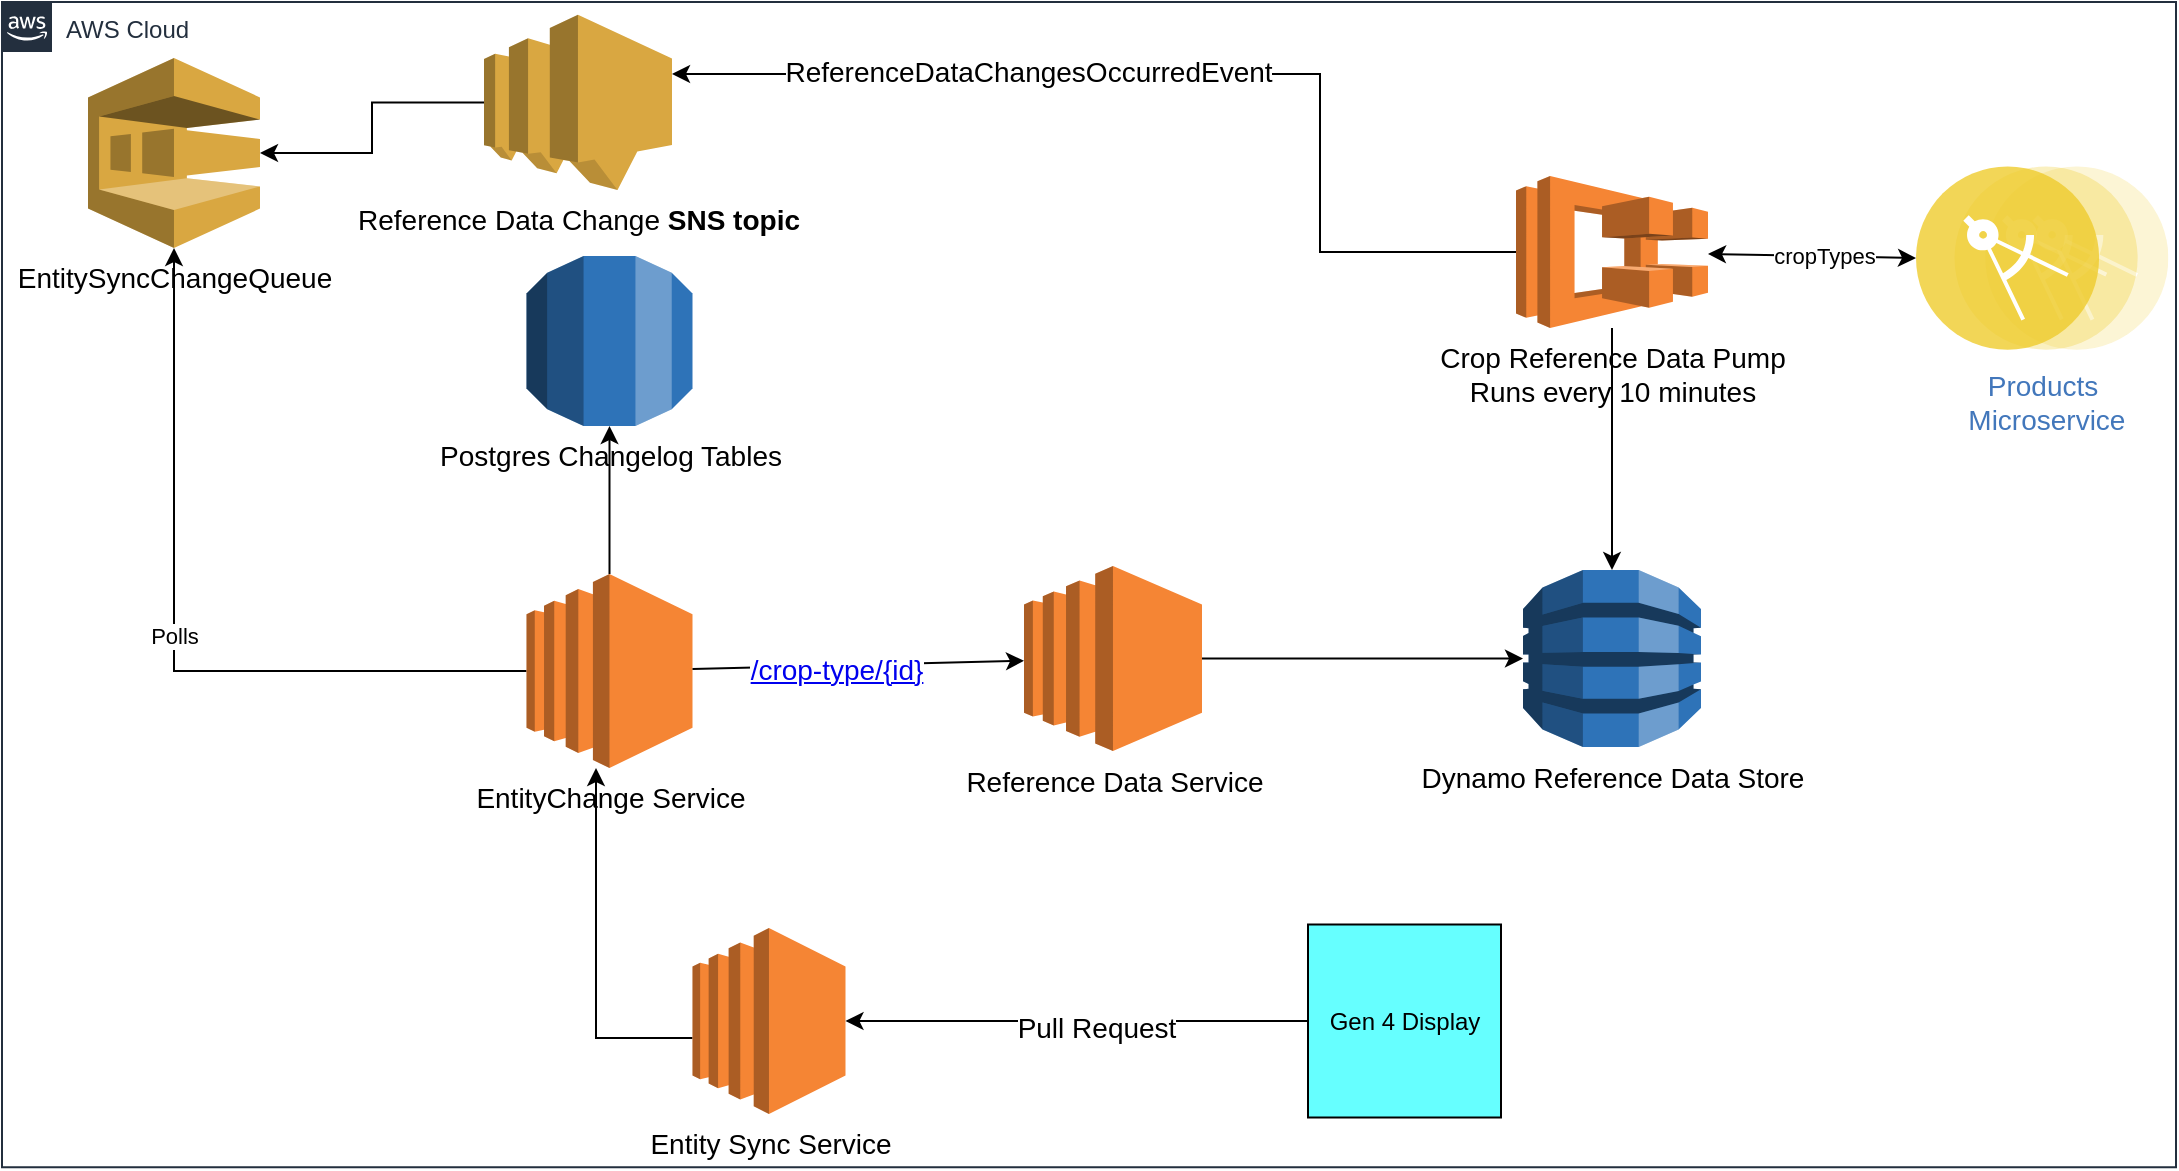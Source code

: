 <mxfile version="13.7.8" type="github"><diagram id="Ht1M8jgEwFfnCIfOTk4-" name="Page-1"><mxGraphModel dx="1278" dy="582" grid="0" gridSize="10" guides="1" tooltips="1" connect="1" arrows="1" fold="1" page="1" pageScale="1" pageWidth="1169" pageHeight="827" math="0" shadow="0"><root><mxCell id="0"/><mxCell id="1" parent="0"/><object label="AWS Cloud" id="UEzPUAAOIrF-is8g5C7q-74"><mxCell style="points=[[0,0],[0.25,0],[0.5,0],[0.75,0],[1,0],[1,0.25],[1,0.5],[1,0.75],[1,1],[0.75,1],[0.5,1],[0.25,1],[0,1],[0,0.75],[0,0.5],[0,0.25]];outlineConnect=0;gradientColor=none;html=1;whiteSpace=wrap;fontSize=12;fontStyle=0;shape=mxgraph.aws4.group;grIcon=mxgraph.aws4.group_aws_cloud_alt;strokeColor=#232F3E;fillColor=none;verticalAlign=top;align=left;spacingLeft=30;fontColor=#232F3E;dashed=0;labelBackgroundColor=#ffffff;" parent="1" vertex="1"><mxGeometry x="51" y="14.0" width="1087" height="582.6" as="geometry"/></mxCell></object><mxCell id="VD8OPk2sMs3IojIfka86-2" style="edgeStyle=orthogonalEdgeStyle;rounded=0;orthogonalLoop=1;jettySize=auto;html=1;" edge="1" parent="1" source="5m7pP_irioob-lsdHxWA-1" target="5m7pP_irioob-lsdHxWA-24"><mxGeometry relative="1" as="geometry"/></mxCell><mxCell id="5m7pP_irioob-lsdHxWA-1" value="&lt;font style=&quot;font-size: 14px&quot;&gt;Crop Reference Data Pump&lt;br&gt;Runs every 10 minutes&lt;/font&gt;" style="outlineConnect=0;dashed=0;verticalLabelPosition=bottom;verticalAlign=top;align=center;html=1;shape=mxgraph.aws3.ecs;fillColor=#F58534;gradientColor=none;" parent="1" vertex="1"><mxGeometry x="808" y="101" width="96" height="76" as="geometry"/></mxCell><object label="&lt;font style=&quot;font-size: 14px&quot;&gt;EntitySyncChangeQueue &lt;/font&gt;" wewqeqwerqwerqwe="wewe" id="5m7pP_irioob-lsdHxWA-2"><mxCell style="outlineConnect=0;dashed=0;verticalLabelPosition=bottom;verticalAlign=top;align=center;html=1;shape=mxgraph.aws3.sqs;fillColor=#D9A741;gradientColor=none;" parent="1" vertex="1"><mxGeometry x="94" y="42" width="86" height="95" as="geometry"/></mxCell></object><mxCell id="5m7pP_irioob-lsdHxWA-4" value="&lt;font style=&quot;font-size: 14px&quot;&gt;Postgres Changelog Tables&lt;/font&gt;" style="outlineConnect=0;dashed=0;verticalLabelPosition=bottom;verticalAlign=top;align=center;html=1;shape=mxgraph.aws3.rds;fillColor=#2E73B8;gradientColor=none;" parent="1" vertex="1"><mxGeometry x="313.25" y="141" width="83" height="85" as="geometry"/></mxCell><mxCell id="5m7pP_irioob-lsdHxWA-18" value="" style="edgeStyle=orthogonalEdgeStyle;rounded=0;orthogonalLoop=1;jettySize=auto;html=1;" parent="1" source="5m7pP_irioob-lsdHxWA-5" target="5m7pP_irioob-lsdHxWA-2" edge="1"><mxGeometry relative="1" as="geometry"><mxPoint x="268.25" y="176.9" as="targetPoint"/></mxGeometry></mxCell><mxCell id="5m7pP_irioob-lsdHxWA-5" value="&lt;font style=&quot;font-size: 14px&quot;&gt;Reference Data Change &lt;b&gt;SNS topic&lt;/b&gt;&lt;/font&gt;" style="outlineConnect=0;dashed=0;verticalLabelPosition=bottom;verticalAlign=top;align=center;html=1;shape=mxgraph.aws3.sns;fillColor=#D9A741;gradientColor=none;" parent="1" vertex="1"><mxGeometry x="292" y="20.4" width="94" height="87.6" as="geometry"/></mxCell><mxCell id="5m7pP_irioob-lsdHxWA-6" value="&lt;font style=&quot;font-size: 14px&quot;&gt;Products&lt;br&gt;&amp;nbsp;Microservice&lt;/font&gt;" style="aspect=fixed;perimeter=ellipsePerimeter;html=1;align=center;shadow=0;dashed=0;fontColor=#4277BB;labelBackgroundColor=#ffffff;fontSize=12;spacingTop=3;image;image=img/lib/ibm/applications/microservice.svg;" parent="1" vertex="1"><mxGeometry x="1008" y="96" width="126.18" height="92.1" as="geometry"/></mxCell><mxCell id="5m7pP_irioob-lsdHxWA-8" value="" style="endArrow=classic;startArrow=classic;html=1;entryX=0;entryY=0.5;entryDx=0;entryDy=0;" parent="1" source="5m7pP_irioob-lsdHxWA-1" target="5m7pP_irioob-lsdHxWA-6" edge="1"><mxGeometry width="50" height="50" relative="1" as="geometry"><mxPoint x="830" y="160" as="sourcePoint"/><mxPoint x="880" y="110" as="targetPoint"/></mxGeometry></mxCell><mxCell id="5m7pP_irioob-lsdHxWA-9" value="&lt;font style=&quot;font-size: 11px&quot;&gt;cropTypes&lt;/font&gt;" style="edgeLabel;html=1;align=center;verticalAlign=middle;resizable=0;points=[];" parent="5m7pP_irioob-lsdHxWA-8" vertex="1" connectable="0"><mxGeometry x="-0.253" relative="1" as="geometry"><mxPoint x="19" as="offset"/></mxGeometry></mxCell><mxCell id="5m7pP_irioob-lsdHxWA-15" style="edgeStyle=orthogonalEdgeStyle;rounded=0;orthogonalLoop=1;jettySize=auto;html=1;" parent="1" source="5m7pP_irioob-lsdHxWA-12" edge="1" target="5m7pP_irioob-lsdHxWA-24"><mxGeometry relative="1" as="geometry"><mxPoint x="700" y="283" as="targetPoint"/><Array as="points"/></mxGeometry></mxCell><mxCell id="5m7pP_irioob-lsdHxWA-12" value="&lt;font style=&quot;font-size: 14px&quot;&gt;Reference Data Service&lt;/font&gt;" style="outlineConnect=0;dashed=0;verticalLabelPosition=bottom;verticalAlign=top;align=center;html=1;shape=mxgraph.aws3.ec2;fillColor=#F58534;gradientColor=none;" parent="1" vertex="1"><mxGeometry x="562" y="296" width="89" height="92.55" as="geometry"/></mxCell><mxCell id="5m7pP_irioob-lsdHxWA-21" style="edgeStyle=orthogonalEdgeStyle;rounded=0;orthogonalLoop=1;jettySize=auto;html=1;" parent="1" source="5m7pP_irioob-lsdHxWA-1" target="5m7pP_irioob-lsdHxWA-5" edge="1"><mxGeometry relative="1" as="geometry"><mxPoint x="720" y="30" as="sourcePoint"/><Array as="points"><mxPoint x="710" y="50"/></Array></mxGeometry></mxCell><mxCell id="6iRd3tWvt0DVXEkDE1pH-1" value="&lt;font style=&quot;font-size: 14px&quot;&gt;ReferenceDataChangesOccurredEvent&lt;/font&gt;" style="edgeLabel;html=1;align=center;verticalAlign=middle;resizable=0;points=[];" parent="5m7pP_irioob-lsdHxWA-21" vertex="1" connectable="0"><mxGeometry x="0.305" y="-1" relative="1" as="geometry"><mxPoint as="offset"/></mxGeometry></mxCell><mxCell id="5m7pP_irioob-lsdHxWA-24" value="&lt;font&gt;&lt;font style=&quot;font-size: 14px&quot;&gt;Dynamo Reference Data Store&lt;/font&gt;&lt;br&gt;&lt;/font&gt;" style="outlineConnect=0;dashed=0;verticalLabelPosition=bottom;verticalAlign=top;align=center;html=1;shape=mxgraph.aws3.dynamo_db;fillColor=#2E73B8;gradientColor=none;" parent="1" vertex="1"><mxGeometry x="811.5" y="298" width="89" height="88.55" as="geometry"/></mxCell><mxCell id="6iRd3tWvt0DVXEkDE1pH-4" value="Polls" style="edgeStyle=orthogonalEdgeStyle;rounded=0;orthogonalLoop=1;jettySize=auto;html=1;" parent="1" source="6iRd3tWvt0DVXEkDE1pH-2" target="5m7pP_irioob-lsdHxWA-2" edge="1"><mxGeometry relative="1" as="geometry"/></mxCell><mxCell id="6iRd3tWvt0DVXEkDE1pH-2" value="&lt;font style=&quot;font-size: 14px&quot;&gt;EntityChange Service&lt;/font&gt;" style="outlineConnect=0;dashed=0;verticalLabelPosition=bottom;verticalAlign=top;align=center;html=1;shape=mxgraph.aws3.ec2;fillColor=#F58534;gradientColor=none;" parent="1" vertex="1"><mxGeometry x="313.25" y="300" width="83" height="97" as="geometry"/></mxCell><mxCell id="VD8OPk2sMs3IojIfka86-1" style="edgeStyle=orthogonalEdgeStyle;rounded=0;orthogonalLoop=1;jettySize=auto;html=1;" edge="1" parent="1" source="6iRd3tWvt0DVXEkDE1pH-5" target="6iRd3tWvt0DVXEkDE1pH-2"><mxGeometry relative="1" as="geometry"><Array as="points"><mxPoint x="348" y="532"/></Array></mxGeometry></mxCell><mxCell id="6iRd3tWvt0DVXEkDE1pH-5" value="&lt;font style=&quot;font-size: 14px&quot;&gt;Entity Sync Service&lt;/font&gt;" style="outlineConnect=0;dashed=0;verticalLabelPosition=bottom;verticalAlign=top;align=center;html=1;shape=mxgraph.aws3.ec2;fillColor=#F58534;gradientColor=none;" parent="1" vertex="1"><mxGeometry x="396.25" y="477" width="76.5" height="93" as="geometry"/></mxCell><mxCell id="6iRd3tWvt0DVXEkDE1pH-10" value="" style="endArrow=classic;html=1;" parent="1" source="6iRd3tWvt0DVXEkDE1pH-2" target="5m7pP_irioob-lsdHxWA-12" edge="1"><mxGeometry width="50" height="50" relative="1" as="geometry"><mxPoint x="410" y="468" as="sourcePoint"/><mxPoint x="460" y="418" as="targetPoint"/></mxGeometry></mxCell><mxCell id="6iRd3tWvt0DVXEkDE1pH-11" value="&lt;a href=&quot;https://github.deere.com/streaming-data/reference-data-service-contract/blob/master/swagger/src/main/resources/contract.json&quot;&gt;&lt;font style=&quot;font-size: 14px&quot;&gt;/crop-type/{id}&lt;/font&gt;&lt;/a&gt;" style="edgeLabel;html=1;align=center;verticalAlign=middle;resizable=0;points=[];" parent="6iRd3tWvt0DVXEkDE1pH-10" vertex="1" connectable="0"><mxGeometry x="-0.138" y="-2" relative="1" as="geometry"><mxPoint as="offset"/></mxGeometry></mxCell><mxCell id="6iRd3tWvt0DVXEkDE1pH-13" style="edgeStyle=orthogonalEdgeStyle;rounded=0;orthogonalLoop=1;jettySize=auto;html=1;" parent="1" source="6iRd3tWvt0DVXEkDE1pH-12" target="6iRd3tWvt0DVXEkDE1pH-5" edge="1"><mxGeometry relative="1" as="geometry"/></mxCell><mxCell id="6iRd3tWvt0DVXEkDE1pH-14" value="&lt;font style=&quot;font-size: 14px&quot;&gt;Pull Request&lt;/font&gt;" style="edgeLabel;html=1;align=center;verticalAlign=middle;resizable=0;points=[];" parent="6iRd3tWvt0DVXEkDE1pH-13" vertex="1" connectable="0"><mxGeometry x="-0.085" y="3" relative="1" as="geometry"><mxPoint as="offset"/></mxGeometry></mxCell><mxCell id="6iRd3tWvt0DVXEkDE1pH-12" value="Gen 4 Display" style="whiteSpace=wrap;html=1;aspect=fixed;fillColor=#66FFFF;" parent="1" vertex="1"><mxGeometry x="704" y="475.25" width="96.5" height="96.5" as="geometry"/></mxCell><mxCell id="VD8OPk2sMs3IojIfka86-5" value="" style="endArrow=classic;html=1;entryX=0.5;entryY=1;entryDx=0;entryDy=0;entryPerimeter=0;" edge="1" parent="1" source="6iRd3tWvt0DVXEkDE1pH-2" target="5m7pP_irioob-lsdHxWA-4"><mxGeometry width="50" height="50" relative="1" as="geometry"><mxPoint x="329" y="273" as="sourcePoint"/><mxPoint x="379" y="223" as="targetPoint"/></mxGeometry></mxCell></root></mxGraphModel></diagram></mxfile>